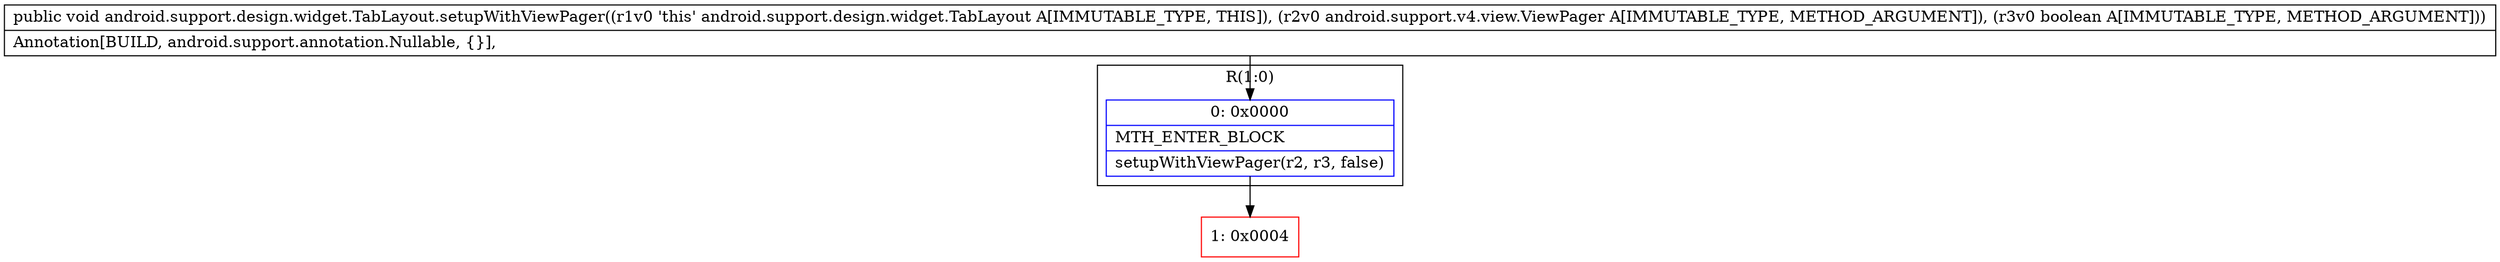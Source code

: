 digraph "CFG forandroid.support.design.widget.TabLayout.setupWithViewPager(Landroid\/support\/v4\/view\/ViewPager;Z)V" {
subgraph cluster_Region_1429504576 {
label = "R(1:0)";
node [shape=record,color=blue];
Node_0 [shape=record,label="{0\:\ 0x0000|MTH_ENTER_BLOCK\l|setupWithViewPager(r2, r3, false)\l}"];
}
Node_1 [shape=record,color=red,label="{1\:\ 0x0004}"];
MethodNode[shape=record,label="{public void android.support.design.widget.TabLayout.setupWithViewPager((r1v0 'this' android.support.design.widget.TabLayout A[IMMUTABLE_TYPE, THIS]), (r2v0 android.support.v4.view.ViewPager A[IMMUTABLE_TYPE, METHOD_ARGUMENT]), (r3v0 boolean A[IMMUTABLE_TYPE, METHOD_ARGUMENT]))  | Annotation[BUILD, android.support.annotation.Nullable, \{\}], \l}"];
MethodNode -> Node_0;
Node_0 -> Node_1;
}

